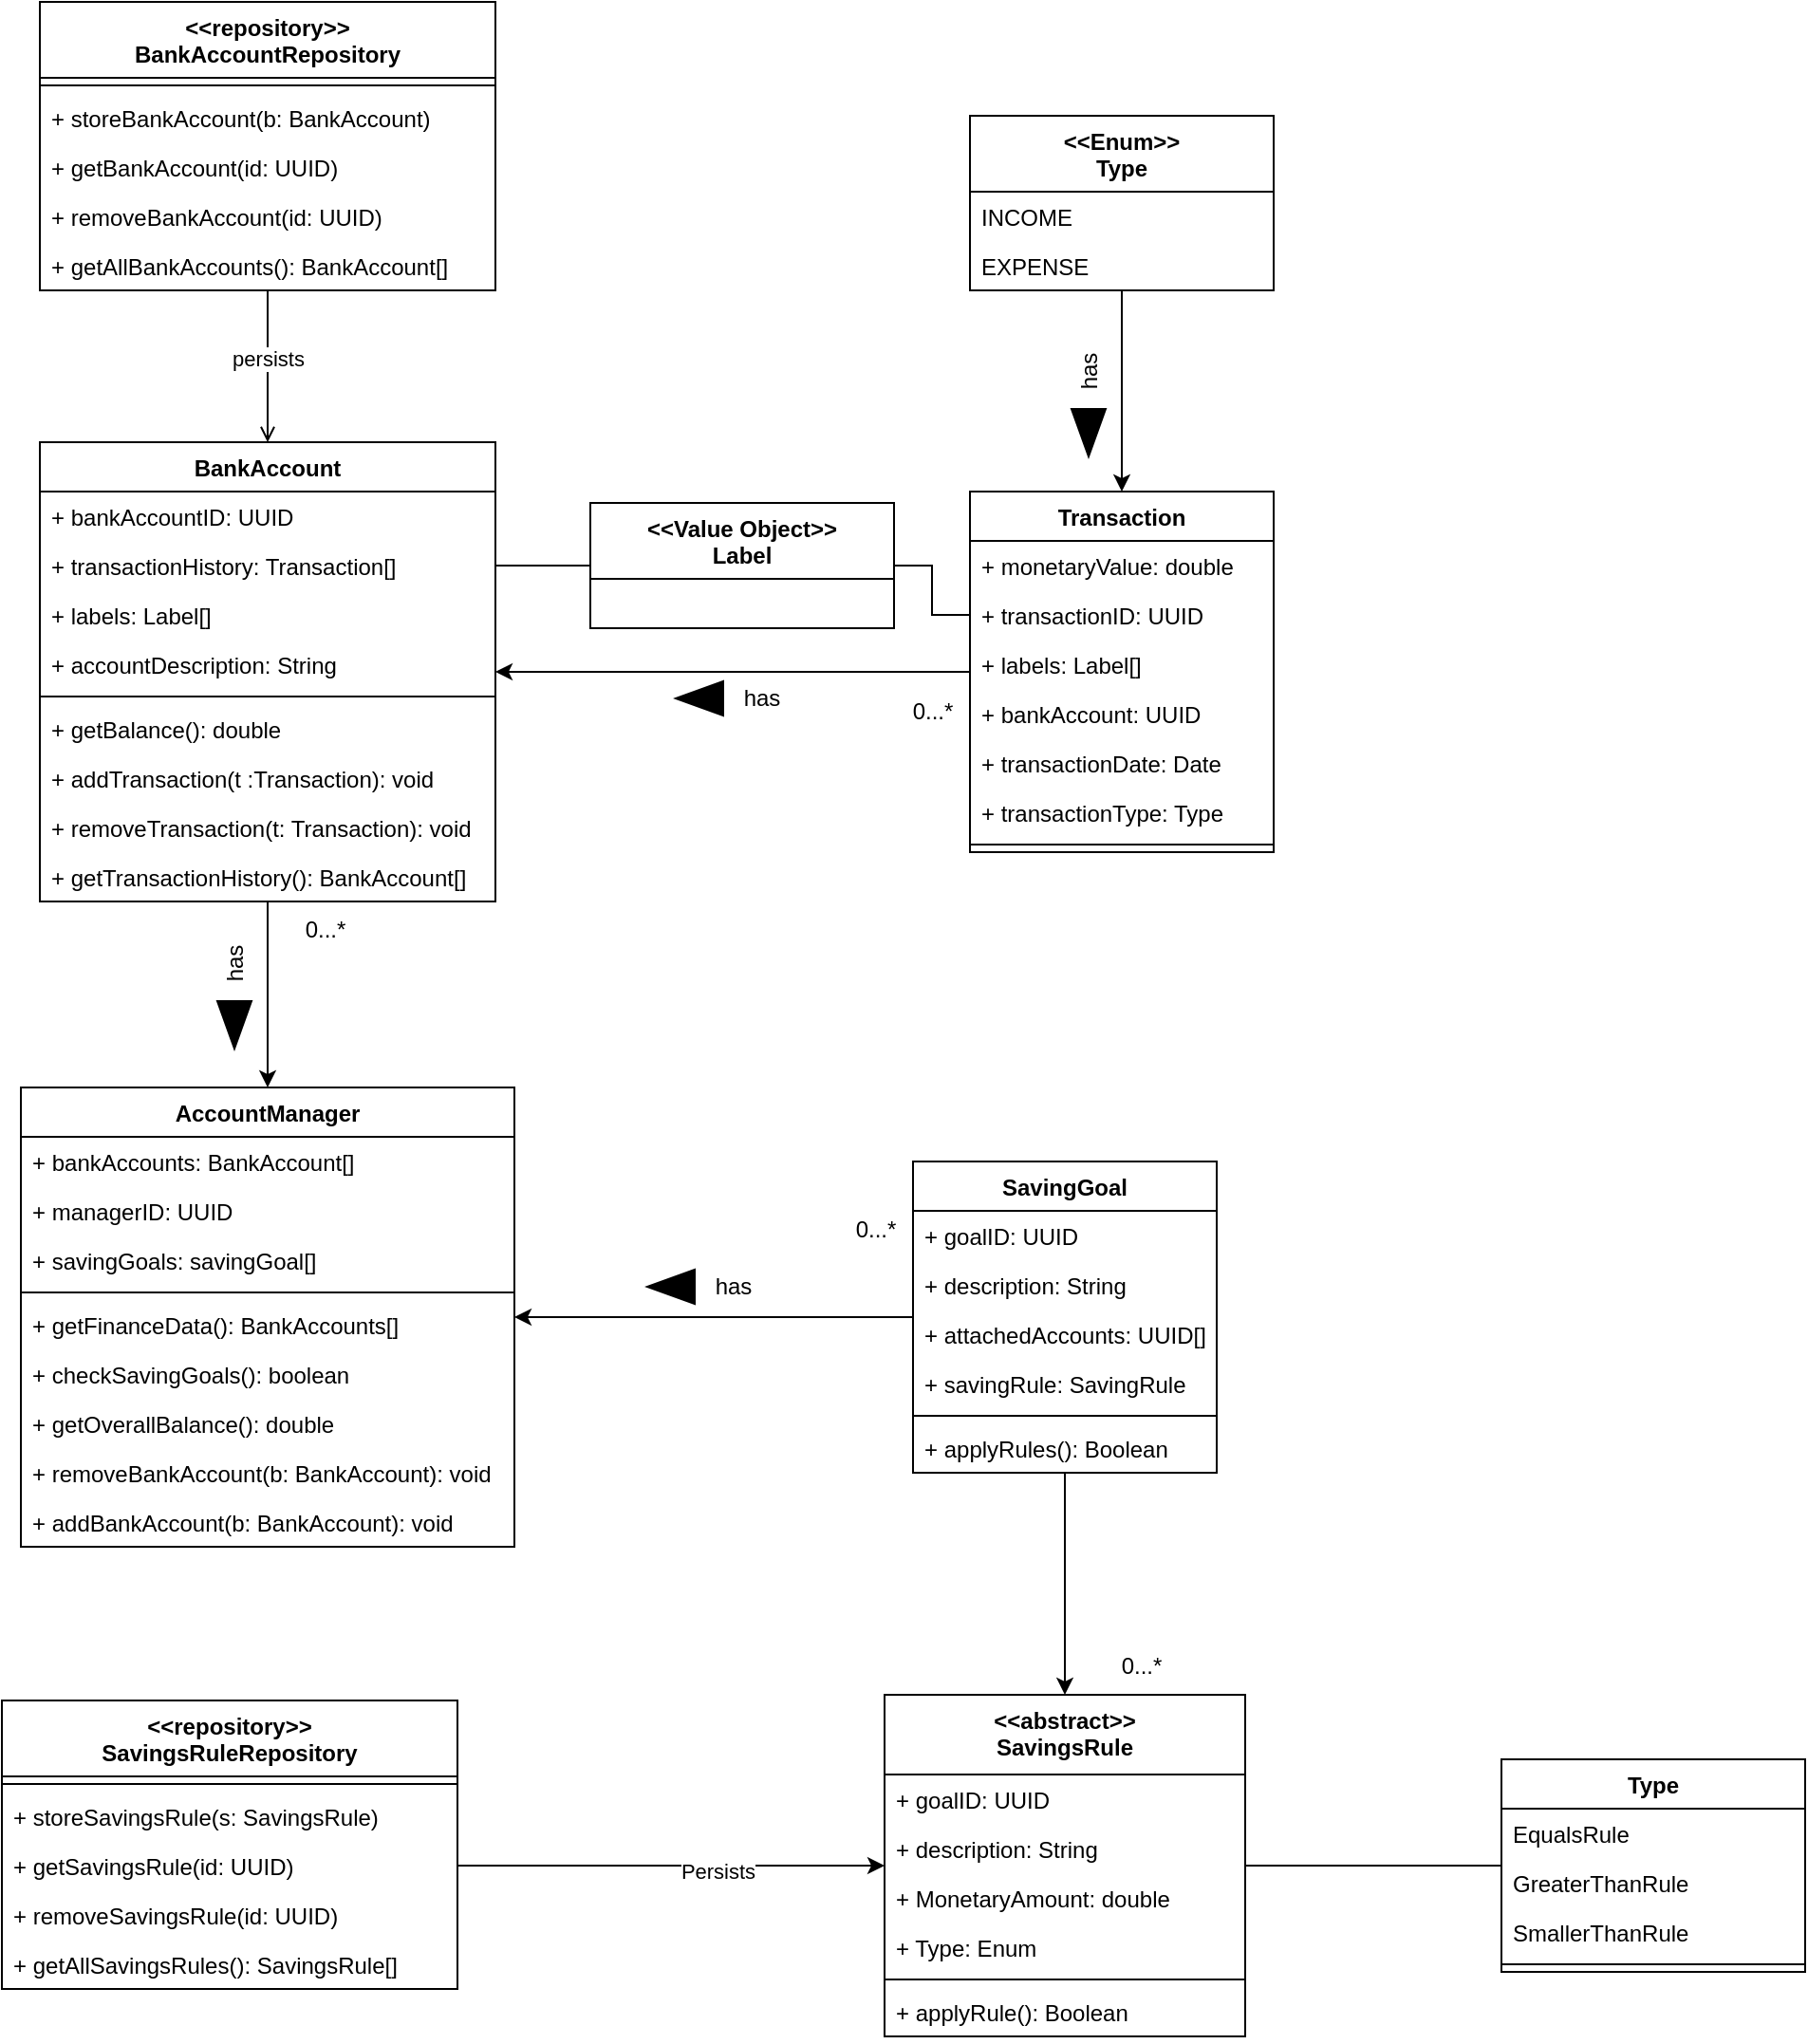 <mxfile version="22.1.4" type="device">
  <diagram name="Page-1" id="eCuE5EZKTcSu41lUQEn6">
    <mxGraphModel dx="1508" dy="1334" grid="1" gridSize="10" guides="1" tooltips="1" connect="1" arrows="1" fold="1" page="0" pageScale="1" pageWidth="827" pageHeight="1169" math="0" shadow="0">
      <root>
        <mxCell id="0" />
        <mxCell id="1" parent="0" />
        <mxCell id="WVjzI0nkyGnML-SLzWv1-44" style="edgeStyle=orthogonalEdgeStyle;rounded=0;orthogonalLoop=1;jettySize=auto;html=1;entryX=0.5;entryY=0;entryDx=0;entryDy=0;" edge="1" parent="1" source="WVjzI0nkyGnML-SLzWv1-3" target="WVjzI0nkyGnML-SLzWv1-25">
          <mxGeometry relative="1" as="geometry" />
        </mxCell>
        <mxCell id="WVjzI0nkyGnML-SLzWv1-3" value="BankAccount" style="swimlane;fontStyle=1;align=center;verticalAlign=top;childLayout=stackLayout;horizontal=1;startSize=26;horizontalStack=0;resizeParent=1;resizeParentMax=0;resizeLast=0;collapsible=1;marginBottom=0;whiteSpace=wrap;html=1;" vertex="1" parent="1">
          <mxGeometry x="100" y="90" width="240" height="242" as="geometry" />
        </mxCell>
        <mxCell id="WVjzI0nkyGnML-SLzWv1-18" value="+ bankAccountID: UUID" style="text;strokeColor=none;fillColor=none;align=left;verticalAlign=top;spacingLeft=4;spacingRight=4;overflow=hidden;rotatable=0;points=[[0,0.5],[1,0.5]];portConstraint=eastwest;whiteSpace=wrap;html=1;" vertex="1" parent="WVjzI0nkyGnML-SLzWv1-3">
          <mxGeometry y="26" width="240" height="26" as="geometry" />
        </mxCell>
        <mxCell id="WVjzI0nkyGnML-SLzWv1-4" value="+ transactionHistory: Transaction[]" style="text;strokeColor=none;fillColor=none;align=left;verticalAlign=top;spacingLeft=4;spacingRight=4;overflow=hidden;rotatable=0;points=[[0,0.5],[1,0.5]];portConstraint=eastwest;whiteSpace=wrap;html=1;" vertex="1" parent="WVjzI0nkyGnML-SLzWv1-3">
          <mxGeometry y="52" width="240" height="26" as="geometry" />
        </mxCell>
        <mxCell id="WVjzI0nkyGnML-SLzWv1-88" value="+ labels: Label[]" style="text;strokeColor=none;fillColor=none;align=left;verticalAlign=top;spacingLeft=4;spacingRight=4;overflow=hidden;rotatable=0;points=[[0,0.5],[1,0.5]];portConstraint=eastwest;whiteSpace=wrap;html=1;" vertex="1" parent="WVjzI0nkyGnML-SLzWv1-3">
          <mxGeometry y="78" width="240" height="26" as="geometry" />
        </mxCell>
        <mxCell id="WVjzI0nkyGnML-SLzWv1-24" value="+ accountDescription: String" style="text;strokeColor=none;fillColor=none;align=left;verticalAlign=top;spacingLeft=4;spacingRight=4;overflow=hidden;rotatable=0;points=[[0,0.5],[1,0.5]];portConstraint=eastwest;whiteSpace=wrap;html=1;" vertex="1" parent="WVjzI0nkyGnML-SLzWv1-3">
          <mxGeometry y="104" width="240" height="26" as="geometry" />
        </mxCell>
        <mxCell id="WVjzI0nkyGnML-SLzWv1-5" value="" style="line;strokeWidth=1;fillColor=none;align=left;verticalAlign=middle;spacingTop=-1;spacingLeft=3;spacingRight=3;rotatable=0;labelPosition=right;points=[];portConstraint=eastwest;strokeColor=inherit;" vertex="1" parent="WVjzI0nkyGnML-SLzWv1-3">
          <mxGeometry y="130" width="240" height="8" as="geometry" />
        </mxCell>
        <mxCell id="WVjzI0nkyGnML-SLzWv1-6" value="+ getBalance(): double" style="text;strokeColor=none;fillColor=none;align=left;verticalAlign=top;spacingLeft=4;spacingRight=4;overflow=hidden;rotatable=0;points=[[0,0.5],[1,0.5]];portConstraint=eastwest;whiteSpace=wrap;html=1;" vertex="1" parent="WVjzI0nkyGnML-SLzWv1-3">
          <mxGeometry y="138" width="240" height="26" as="geometry" />
        </mxCell>
        <mxCell id="WVjzI0nkyGnML-SLzWv1-22" value="+ addTransaction(t :Transaction): void" style="text;strokeColor=none;fillColor=none;align=left;verticalAlign=top;spacingLeft=4;spacingRight=4;overflow=hidden;rotatable=0;points=[[0,0.5],[1,0.5]];portConstraint=eastwest;whiteSpace=wrap;html=1;" vertex="1" parent="WVjzI0nkyGnML-SLzWv1-3">
          <mxGeometry y="164" width="240" height="26" as="geometry" />
        </mxCell>
        <mxCell id="WVjzI0nkyGnML-SLzWv1-23" value="+ removeTransaction(t: Transaction): void" style="text;strokeColor=none;fillColor=none;align=left;verticalAlign=top;spacingLeft=4;spacingRight=4;overflow=hidden;rotatable=0;points=[[0,0.5],[1,0.5]];portConstraint=eastwest;whiteSpace=wrap;html=1;" vertex="1" parent="WVjzI0nkyGnML-SLzWv1-3">
          <mxGeometry y="190" width="240" height="26" as="geometry" />
        </mxCell>
        <mxCell id="WVjzI0nkyGnML-SLzWv1-73" value="+ getTransactionHistory(): BankAccount[]" style="text;strokeColor=none;fillColor=none;align=left;verticalAlign=top;spacingLeft=4;spacingRight=4;overflow=hidden;rotatable=0;points=[[0,0.5],[1,0.5]];portConstraint=eastwest;whiteSpace=wrap;html=1;" vertex="1" parent="WVjzI0nkyGnML-SLzWv1-3">
          <mxGeometry y="216" width="240" height="26" as="geometry" />
        </mxCell>
        <mxCell id="WVjzI0nkyGnML-SLzWv1-13" value="Transaction" style="swimlane;fontStyle=1;align=center;verticalAlign=top;childLayout=stackLayout;horizontal=1;startSize=26;horizontalStack=0;resizeParent=1;resizeParentMax=0;resizeLast=0;collapsible=1;marginBottom=0;whiteSpace=wrap;html=1;" vertex="1" parent="1">
          <mxGeometry x="590" y="116" width="160" height="190" as="geometry" />
        </mxCell>
        <mxCell id="WVjzI0nkyGnML-SLzWv1-14" value="+ monetaryValue: double" style="text;strokeColor=none;fillColor=none;align=left;verticalAlign=top;spacingLeft=4;spacingRight=4;overflow=hidden;rotatable=0;points=[[0,0.5],[1,0.5]];portConstraint=eastwest;whiteSpace=wrap;html=1;" vertex="1" parent="WVjzI0nkyGnML-SLzWv1-13">
          <mxGeometry y="26" width="160" height="26" as="geometry" />
        </mxCell>
        <mxCell id="WVjzI0nkyGnML-SLzWv1-20" value="+ transactionID: UUID" style="text;strokeColor=none;fillColor=none;align=left;verticalAlign=top;spacingLeft=4;spacingRight=4;overflow=hidden;rotatable=0;points=[[0,0.5],[1,0.5]];portConstraint=eastwest;whiteSpace=wrap;html=1;" vertex="1" parent="WVjzI0nkyGnML-SLzWv1-13">
          <mxGeometry y="52" width="160" height="26" as="geometry" />
        </mxCell>
        <mxCell id="WVjzI0nkyGnML-SLzWv1-89" value="+ labels: Label[]" style="text;strokeColor=none;fillColor=none;align=left;verticalAlign=top;spacingLeft=4;spacingRight=4;overflow=hidden;rotatable=0;points=[[0,0.5],[1,0.5]];portConstraint=eastwest;whiteSpace=wrap;html=1;" vertex="1" parent="WVjzI0nkyGnML-SLzWv1-13">
          <mxGeometry y="78" width="160" height="26" as="geometry" />
        </mxCell>
        <mxCell id="WVjzI0nkyGnML-SLzWv1-30" value="+ bankAccount: UUID" style="text;strokeColor=none;fillColor=none;align=left;verticalAlign=top;spacingLeft=4;spacingRight=4;overflow=hidden;rotatable=0;points=[[0,0.5],[1,0.5]];portConstraint=eastwest;whiteSpace=wrap;html=1;" vertex="1" parent="WVjzI0nkyGnML-SLzWv1-13">
          <mxGeometry y="104" width="160" height="26" as="geometry" />
        </mxCell>
        <mxCell id="WVjzI0nkyGnML-SLzWv1-74" value="+ transactionDate: Date" style="text;strokeColor=none;fillColor=none;align=left;verticalAlign=top;spacingLeft=4;spacingRight=4;overflow=hidden;rotatable=0;points=[[0,0.5],[1,0.5]];portConstraint=eastwest;whiteSpace=wrap;html=1;" vertex="1" parent="WVjzI0nkyGnML-SLzWv1-13">
          <mxGeometry y="130" width="160" height="26" as="geometry" />
        </mxCell>
        <mxCell id="WVjzI0nkyGnML-SLzWv1-81" value="+ transactionType: Type" style="text;strokeColor=none;fillColor=none;align=left;verticalAlign=top;spacingLeft=4;spacingRight=4;overflow=hidden;rotatable=0;points=[[0,0.5],[1,0.5]];portConstraint=eastwest;whiteSpace=wrap;html=1;" vertex="1" parent="WVjzI0nkyGnML-SLzWv1-13">
          <mxGeometry y="156" width="160" height="26" as="geometry" />
        </mxCell>
        <mxCell id="WVjzI0nkyGnML-SLzWv1-15" value="" style="line;strokeWidth=1;fillColor=none;align=left;verticalAlign=middle;spacingTop=-1;spacingLeft=3;spacingRight=3;rotatable=0;labelPosition=right;points=[];portConstraint=eastwest;strokeColor=inherit;" vertex="1" parent="WVjzI0nkyGnML-SLzWv1-13">
          <mxGeometry y="182" width="160" height="8" as="geometry" />
        </mxCell>
        <mxCell id="WVjzI0nkyGnML-SLzWv1-21" style="edgeStyle=orthogonalEdgeStyle;rounded=0;orthogonalLoop=1;jettySize=auto;html=1;" edge="1" parent="1" source="WVjzI0nkyGnML-SLzWv1-13" target="WVjzI0nkyGnML-SLzWv1-3">
          <mxGeometry relative="1" as="geometry" />
        </mxCell>
        <mxCell id="WVjzI0nkyGnML-SLzWv1-25" value="AccountManager" style="swimlane;fontStyle=1;align=center;verticalAlign=top;childLayout=stackLayout;horizontal=1;startSize=26;horizontalStack=0;resizeParent=1;resizeParentMax=0;resizeLast=0;collapsible=1;marginBottom=0;whiteSpace=wrap;html=1;" vertex="1" parent="1">
          <mxGeometry x="90" y="430" width="260" height="242" as="geometry" />
        </mxCell>
        <mxCell id="WVjzI0nkyGnML-SLzWv1-26" value="+ bankAccounts: BankAccount[]" style="text;strokeColor=none;fillColor=none;align=left;verticalAlign=top;spacingLeft=4;spacingRight=4;overflow=hidden;rotatable=0;points=[[0,0.5],[1,0.5]];portConstraint=eastwest;whiteSpace=wrap;html=1;" vertex="1" parent="WVjzI0nkyGnML-SLzWv1-25">
          <mxGeometry y="26" width="260" height="26" as="geometry" />
        </mxCell>
        <mxCell id="WVjzI0nkyGnML-SLzWv1-27" value="+ managerID: UUID" style="text;strokeColor=none;fillColor=none;align=left;verticalAlign=top;spacingLeft=4;spacingRight=4;overflow=hidden;rotatable=0;points=[[0,0.5],[1,0.5]];portConstraint=eastwest;whiteSpace=wrap;html=1;" vertex="1" parent="WVjzI0nkyGnML-SLzWv1-25">
          <mxGeometry y="52" width="260" height="26" as="geometry" />
        </mxCell>
        <mxCell id="WVjzI0nkyGnML-SLzWv1-32" value="+ savingGoals: savingGoal[]" style="text;strokeColor=none;fillColor=none;align=left;verticalAlign=top;spacingLeft=4;spacingRight=4;overflow=hidden;rotatable=0;points=[[0,0.5],[1,0.5]];portConstraint=eastwest;whiteSpace=wrap;html=1;" vertex="1" parent="WVjzI0nkyGnML-SLzWv1-25">
          <mxGeometry y="78" width="260" height="26" as="geometry" />
        </mxCell>
        <mxCell id="WVjzI0nkyGnML-SLzWv1-28" value="" style="line;strokeWidth=1;fillColor=none;align=left;verticalAlign=middle;spacingTop=-1;spacingLeft=3;spacingRight=3;rotatable=0;labelPosition=right;points=[];portConstraint=eastwest;strokeColor=inherit;" vertex="1" parent="WVjzI0nkyGnML-SLzWv1-25">
          <mxGeometry y="104" width="260" height="8" as="geometry" />
        </mxCell>
        <mxCell id="WVjzI0nkyGnML-SLzWv1-29" value="+ getFinanceData(): BankAccounts[]" style="text;strokeColor=none;fillColor=none;align=left;verticalAlign=top;spacingLeft=4;spacingRight=4;overflow=hidden;rotatable=0;points=[[0,0.5],[1,0.5]];portConstraint=eastwest;whiteSpace=wrap;html=1;" vertex="1" parent="WVjzI0nkyGnML-SLzWv1-25">
          <mxGeometry y="112" width="260" height="26" as="geometry" />
        </mxCell>
        <mxCell id="WVjzI0nkyGnML-SLzWv1-76" value="+ checkSavingGoals(): boolean" style="text;strokeColor=none;fillColor=none;align=left;verticalAlign=top;spacingLeft=4;spacingRight=4;overflow=hidden;rotatable=0;points=[[0,0.5],[1,0.5]];portConstraint=eastwest;whiteSpace=wrap;html=1;" vertex="1" parent="WVjzI0nkyGnML-SLzWv1-25">
          <mxGeometry y="138" width="260" height="26" as="geometry" />
        </mxCell>
        <mxCell id="WVjzI0nkyGnML-SLzWv1-77" value="+ getOverallBalance(): double" style="text;strokeColor=none;fillColor=none;align=left;verticalAlign=top;spacingLeft=4;spacingRight=4;overflow=hidden;rotatable=0;points=[[0,0.5],[1,0.5]];portConstraint=eastwest;whiteSpace=wrap;html=1;" vertex="1" parent="WVjzI0nkyGnML-SLzWv1-25">
          <mxGeometry y="164" width="260" height="26" as="geometry" />
        </mxCell>
        <mxCell id="WVjzI0nkyGnML-SLzWv1-79" value="+ removeBankAccount(b: BankAccount): void" style="text;strokeColor=none;fillColor=none;align=left;verticalAlign=top;spacingLeft=4;spacingRight=4;overflow=hidden;rotatable=0;points=[[0,0.5],[1,0.5]];portConstraint=eastwest;whiteSpace=wrap;html=1;" vertex="1" parent="WVjzI0nkyGnML-SLzWv1-25">
          <mxGeometry y="190" width="260" height="26" as="geometry" />
        </mxCell>
        <mxCell id="WVjzI0nkyGnML-SLzWv1-78" value="+ addBankAccount(b: BankAccount): void" style="text;strokeColor=none;fillColor=none;align=left;verticalAlign=top;spacingLeft=4;spacingRight=4;overflow=hidden;rotatable=0;points=[[0,0.5],[1,0.5]];portConstraint=eastwest;whiteSpace=wrap;html=1;" vertex="1" parent="WVjzI0nkyGnML-SLzWv1-25">
          <mxGeometry y="216" width="260" height="26" as="geometry" />
        </mxCell>
        <mxCell id="WVjzI0nkyGnML-SLzWv1-45" style="edgeStyle=orthogonalEdgeStyle;rounded=0;orthogonalLoop=1;jettySize=auto;html=1;" edge="1" parent="1" source="WVjzI0nkyGnML-SLzWv1-33" target="WVjzI0nkyGnML-SLzWv1-25">
          <mxGeometry relative="1" as="geometry" />
        </mxCell>
        <mxCell id="WVjzI0nkyGnML-SLzWv1-164" style="edgeStyle=orthogonalEdgeStyle;rounded=0;orthogonalLoop=1;jettySize=auto;html=1;entryX=0.5;entryY=0;entryDx=0;entryDy=0;" edge="1" parent="1" source="WVjzI0nkyGnML-SLzWv1-33" target="WVjzI0nkyGnML-SLzWv1-121">
          <mxGeometry relative="1" as="geometry" />
        </mxCell>
        <mxCell id="WVjzI0nkyGnML-SLzWv1-33" value="SavingGoal" style="swimlane;fontStyle=1;align=center;verticalAlign=top;childLayout=stackLayout;horizontal=1;startSize=26;horizontalStack=0;resizeParent=1;resizeParentMax=0;resizeLast=0;collapsible=1;marginBottom=0;whiteSpace=wrap;html=1;" vertex="1" parent="1">
          <mxGeometry x="560" y="469" width="160" height="164" as="geometry" />
        </mxCell>
        <mxCell id="WVjzI0nkyGnML-SLzWv1-34" value="+ goalID: UUID" style="text;strokeColor=none;fillColor=none;align=left;verticalAlign=top;spacingLeft=4;spacingRight=4;overflow=hidden;rotatable=0;points=[[0,0.5],[1,0.5]];portConstraint=eastwest;whiteSpace=wrap;html=1;" vertex="1" parent="WVjzI0nkyGnML-SLzWv1-33">
          <mxGeometry y="26" width="160" height="26" as="geometry" />
        </mxCell>
        <mxCell id="WVjzI0nkyGnML-SLzWv1-19" value="+ description: String" style="text;strokeColor=none;fillColor=none;align=left;verticalAlign=top;spacingLeft=4;spacingRight=4;overflow=hidden;rotatable=0;points=[[0,0.5],[1,0.5]];portConstraint=eastwest;whiteSpace=wrap;html=1;" vertex="1" parent="WVjzI0nkyGnML-SLzWv1-33">
          <mxGeometry y="52" width="160" height="26" as="geometry" />
        </mxCell>
        <mxCell id="WVjzI0nkyGnML-SLzWv1-153" value="+ attachedAccounts: UUID[]" style="text;strokeColor=none;fillColor=none;align=left;verticalAlign=top;spacingLeft=4;spacingRight=4;overflow=hidden;rotatable=0;points=[[0,0.5],[1,0.5]];portConstraint=eastwest;whiteSpace=wrap;html=1;" vertex="1" parent="WVjzI0nkyGnML-SLzWv1-33">
          <mxGeometry y="78" width="160" height="26" as="geometry" />
        </mxCell>
        <mxCell id="WVjzI0nkyGnML-SLzWv1-38" value="+ savingRule: SavingRule" style="text;strokeColor=none;fillColor=none;align=left;verticalAlign=top;spacingLeft=4;spacingRight=4;overflow=hidden;rotatable=0;points=[[0,0.5],[1,0.5]];portConstraint=eastwest;whiteSpace=wrap;html=1;" vertex="1" parent="WVjzI0nkyGnML-SLzWv1-33">
          <mxGeometry y="104" width="160" height="26" as="geometry" />
        </mxCell>
        <mxCell id="WVjzI0nkyGnML-SLzWv1-35" value="" style="line;strokeWidth=1;fillColor=none;align=left;verticalAlign=middle;spacingTop=-1;spacingLeft=3;spacingRight=3;rotatable=0;labelPosition=right;points=[];portConstraint=eastwest;strokeColor=inherit;" vertex="1" parent="WVjzI0nkyGnML-SLzWv1-33">
          <mxGeometry y="130" width="160" height="8" as="geometry" />
        </mxCell>
        <mxCell id="WVjzI0nkyGnML-SLzWv1-36" value="+ applyRules(): Boolean" style="text;strokeColor=none;fillColor=none;align=left;verticalAlign=top;spacingLeft=4;spacingRight=4;overflow=hidden;rotatable=0;points=[[0,0.5],[1,0.5]];portConstraint=eastwest;whiteSpace=wrap;html=1;" vertex="1" parent="WVjzI0nkyGnML-SLzWv1-33">
          <mxGeometry y="138" width="160" height="26" as="geometry" />
        </mxCell>
        <mxCell id="WVjzI0nkyGnML-SLzWv1-71" style="edgeStyle=orthogonalEdgeStyle;rounded=0;orthogonalLoop=1;jettySize=auto;html=1;entryX=0.5;entryY=0;entryDx=0;entryDy=0;endArrow=open;endFill=0;" edge="1" parent="1" source="WVjzI0nkyGnML-SLzWv1-62" target="WVjzI0nkyGnML-SLzWv1-3">
          <mxGeometry relative="1" as="geometry" />
        </mxCell>
        <mxCell id="WVjzI0nkyGnML-SLzWv1-72" value="persists" style="edgeLabel;html=1;align=center;verticalAlign=middle;resizable=0;points=[];" vertex="1" connectable="0" parent="WVjzI0nkyGnML-SLzWv1-71">
          <mxGeometry x="-0.11" relative="1" as="geometry">
            <mxPoint as="offset" />
          </mxGeometry>
        </mxCell>
        <mxCell id="WVjzI0nkyGnML-SLzWv1-62" value="&amp;lt;&amp;lt;repository&amp;gt;&amp;gt;&lt;br&gt;BankAccountRepository" style="swimlane;fontStyle=1;align=center;verticalAlign=top;childLayout=stackLayout;horizontal=1;startSize=40;horizontalStack=0;resizeParent=1;resizeParentMax=0;resizeLast=0;collapsible=1;marginBottom=0;whiteSpace=wrap;html=1;" vertex="1" parent="1">
          <mxGeometry x="100" y="-142" width="240" height="152" as="geometry" />
        </mxCell>
        <mxCell id="WVjzI0nkyGnML-SLzWv1-66" value="" style="line;strokeWidth=1;fillColor=none;align=left;verticalAlign=middle;spacingTop=-1;spacingLeft=3;spacingRight=3;rotatable=0;labelPosition=right;points=[];portConstraint=eastwest;strokeColor=inherit;" vertex="1" parent="WVjzI0nkyGnML-SLzWv1-62">
          <mxGeometry y="40" width="240" height="8" as="geometry" />
        </mxCell>
        <mxCell id="WVjzI0nkyGnML-SLzWv1-67" value="+ storeBankAccount(b: BankAccount)" style="text;strokeColor=none;fillColor=none;align=left;verticalAlign=top;spacingLeft=4;spacingRight=4;overflow=hidden;rotatable=0;points=[[0,0.5],[1,0.5]];portConstraint=eastwest;whiteSpace=wrap;html=1;" vertex="1" parent="WVjzI0nkyGnML-SLzWv1-62">
          <mxGeometry y="48" width="240" height="26" as="geometry" />
        </mxCell>
        <mxCell id="WVjzI0nkyGnML-SLzWv1-68" value="+ getBankAccount(id: UUID)" style="text;strokeColor=none;fillColor=none;align=left;verticalAlign=top;spacingLeft=4;spacingRight=4;overflow=hidden;rotatable=0;points=[[0,0.5],[1,0.5]];portConstraint=eastwest;whiteSpace=wrap;html=1;" vertex="1" parent="WVjzI0nkyGnML-SLzWv1-62">
          <mxGeometry y="74" width="240" height="26" as="geometry" />
        </mxCell>
        <mxCell id="WVjzI0nkyGnML-SLzWv1-69" value="+ removeBankAccount(id: UUID)" style="text;strokeColor=none;fillColor=none;align=left;verticalAlign=top;spacingLeft=4;spacingRight=4;overflow=hidden;rotatable=0;points=[[0,0.5],[1,0.5]];portConstraint=eastwest;whiteSpace=wrap;html=1;" vertex="1" parent="WVjzI0nkyGnML-SLzWv1-62">
          <mxGeometry y="100" width="240" height="26" as="geometry" />
        </mxCell>
        <mxCell id="WVjzI0nkyGnML-SLzWv1-37" value="+ getAllBankAccounts(): BankAccount[]" style="text;strokeColor=none;fillColor=none;align=left;verticalAlign=top;spacingLeft=4;spacingRight=4;overflow=hidden;rotatable=0;points=[[0,0.5],[1,0.5]];portConstraint=eastwest;whiteSpace=wrap;html=1;" vertex="1" parent="WVjzI0nkyGnML-SLzWv1-62">
          <mxGeometry y="126" width="240" height="26" as="geometry" />
        </mxCell>
        <mxCell id="WVjzI0nkyGnML-SLzWv1-86" style="edgeStyle=orthogonalEdgeStyle;rounded=0;orthogonalLoop=1;jettySize=auto;html=1;" edge="1" parent="1" source="WVjzI0nkyGnML-SLzWv1-82" target="WVjzI0nkyGnML-SLzWv1-13">
          <mxGeometry relative="1" as="geometry" />
        </mxCell>
        <mxCell id="WVjzI0nkyGnML-SLzWv1-82" value="&amp;lt;&amp;lt;Enum&amp;gt;&amp;gt;&lt;br&gt;Type" style="swimlane;fontStyle=1;align=center;verticalAlign=top;childLayout=stackLayout;horizontal=1;startSize=40;horizontalStack=0;resizeParent=1;resizeParentMax=0;resizeLast=0;collapsible=1;marginBottom=0;whiteSpace=wrap;html=1;" vertex="1" parent="1">
          <mxGeometry x="590" y="-82" width="160" height="92" as="geometry" />
        </mxCell>
        <mxCell id="WVjzI0nkyGnML-SLzWv1-83" value="INCOME" style="text;strokeColor=none;fillColor=none;align=left;verticalAlign=top;spacingLeft=4;spacingRight=4;overflow=hidden;rotatable=0;points=[[0,0.5],[1,0.5]];portConstraint=eastwest;whiteSpace=wrap;html=1;" vertex="1" parent="WVjzI0nkyGnML-SLzWv1-82">
          <mxGeometry y="40" width="160" height="26" as="geometry" />
        </mxCell>
        <mxCell id="WVjzI0nkyGnML-SLzWv1-87" value="EXPENSE" style="text;strokeColor=none;fillColor=none;align=left;verticalAlign=top;spacingLeft=4;spacingRight=4;overflow=hidden;rotatable=0;points=[[0,0.5],[1,0.5]];portConstraint=eastwest;whiteSpace=wrap;html=1;" vertex="1" parent="WVjzI0nkyGnML-SLzWv1-82">
          <mxGeometry y="66" width="160" height="26" as="geometry" />
        </mxCell>
        <mxCell id="WVjzI0nkyGnML-SLzWv1-93" style="edgeStyle=orthogonalEdgeStyle;rounded=0;orthogonalLoop=1;jettySize=auto;html=1;endArrow=none;endFill=0;" edge="1" parent="1" source="WVjzI0nkyGnML-SLzWv1-90" target="WVjzI0nkyGnML-SLzWv1-4">
          <mxGeometry relative="1" as="geometry" />
        </mxCell>
        <mxCell id="WVjzI0nkyGnML-SLzWv1-96" style="edgeStyle=orthogonalEdgeStyle;rounded=0;orthogonalLoop=1;jettySize=auto;html=1;entryX=0;entryY=0.5;entryDx=0;entryDy=0;endArrow=none;endFill=0;" edge="1" parent="1" source="WVjzI0nkyGnML-SLzWv1-90" target="WVjzI0nkyGnML-SLzWv1-20">
          <mxGeometry relative="1" as="geometry" />
        </mxCell>
        <mxCell id="WVjzI0nkyGnML-SLzWv1-90" value="&amp;lt;&amp;lt;Value Object&amp;gt;&amp;gt;&lt;br&gt;Label" style="swimlane;fontStyle=1;align=center;verticalAlign=top;childLayout=stackLayout;horizontal=1;startSize=40;horizontalStack=0;resizeParent=1;resizeParentMax=0;resizeLast=0;collapsible=1;marginBottom=0;whiteSpace=wrap;html=1;" vertex="1" parent="1">
          <mxGeometry x="390" y="122" width="160" height="66" as="geometry" />
        </mxCell>
        <mxCell id="WVjzI0nkyGnML-SLzWv1-98" value="0...*" style="text;html=1;align=center;verticalAlign=middle;resizable=0;points=[];autosize=1;strokeColor=none;fillColor=none;" vertex="1" parent="1">
          <mxGeometry x="230" y="332" width="40" height="30" as="geometry" />
        </mxCell>
        <mxCell id="WVjzI0nkyGnML-SLzWv1-99" value="0...*" style="text;html=1;align=center;verticalAlign=middle;resizable=0;points=[];autosize=1;strokeColor=none;fillColor=none;" vertex="1" parent="1">
          <mxGeometry x="520" y="490" width="40" height="30" as="geometry" />
        </mxCell>
        <mxCell id="WVjzI0nkyGnML-SLzWv1-100" value="0...*" style="text;html=1;align=center;verticalAlign=middle;resizable=0;points=[];autosize=1;strokeColor=none;fillColor=none;" vertex="1" parent="1">
          <mxGeometry x="550" y="217" width="40" height="30" as="geometry" />
        </mxCell>
        <mxCell id="WVjzI0nkyGnML-SLzWv1-104" value="" style="group;rotation=-90;" vertex="1" connectable="0" parent="1">
          <mxGeometry x="170" y="362" width="65" height="30" as="geometry" />
        </mxCell>
        <mxCell id="WVjzI0nkyGnML-SLzWv1-102" value="has" style="text;html=1;align=center;verticalAlign=middle;resizable=0;points=[];autosize=1;strokeColor=none;fillColor=none;rotation=-90;" vertex="1" parent="WVjzI0nkyGnML-SLzWv1-104">
          <mxGeometry x="13" y="-12" width="40" height="30" as="geometry" />
        </mxCell>
        <mxCell id="WVjzI0nkyGnML-SLzWv1-103" value="" style="triangle;whiteSpace=wrap;html=1;rotation=-270;fillColor=#000000;" vertex="1" parent="WVjzI0nkyGnML-SLzWv1-104">
          <mxGeometry x="20" y="26" width="25" height="18" as="geometry" />
        </mxCell>
        <mxCell id="WVjzI0nkyGnML-SLzWv1-105" value="" style="group" vertex="1" connectable="0" parent="1">
          <mxGeometry x="435" y="210" width="65" height="30" as="geometry" />
        </mxCell>
        <mxCell id="WVjzI0nkyGnML-SLzWv1-106" value="has" style="text;html=1;align=center;verticalAlign=middle;resizable=0;points=[];autosize=1;strokeColor=none;fillColor=none;" vertex="1" parent="WVjzI0nkyGnML-SLzWv1-105">
          <mxGeometry x="25" width="40" height="30" as="geometry" />
        </mxCell>
        <mxCell id="WVjzI0nkyGnML-SLzWv1-107" value="" style="triangle;whiteSpace=wrap;html=1;rotation=-180;fillColor=#000000;" vertex="1" parent="WVjzI0nkyGnML-SLzWv1-105">
          <mxGeometry y="6" width="25" height="18" as="geometry" />
        </mxCell>
        <mxCell id="WVjzI0nkyGnML-SLzWv1-108" value="" style="group;rotation=-90;" vertex="1" connectable="0" parent="1">
          <mxGeometry x="620" y="50" width="110" height="132" as="geometry" />
        </mxCell>
        <mxCell id="WVjzI0nkyGnML-SLzWv1-109" value="has" style="text;html=1;align=center;verticalAlign=middle;resizable=0;points=[];autosize=1;strokeColor=none;fillColor=none;rotation=-90;" vertex="1" parent="WVjzI0nkyGnML-SLzWv1-108">
          <mxGeometry x="13" y="-12" width="40" height="30" as="geometry" />
        </mxCell>
        <mxCell id="WVjzI0nkyGnML-SLzWv1-110" value="" style="triangle;whiteSpace=wrap;html=1;rotation=-270;fillColor=#000000;" vertex="1" parent="WVjzI0nkyGnML-SLzWv1-108">
          <mxGeometry x="20" y="26" width="25" height="18" as="geometry" />
        </mxCell>
        <mxCell id="WVjzI0nkyGnML-SLzWv1-111" value="" style="group" vertex="1" connectable="0" parent="1">
          <mxGeometry x="420" y="520" width="65" height="30" as="geometry" />
        </mxCell>
        <mxCell id="WVjzI0nkyGnML-SLzWv1-112" value="has" style="text;html=1;align=center;verticalAlign=middle;resizable=0;points=[];autosize=1;strokeColor=none;fillColor=none;" vertex="1" parent="WVjzI0nkyGnML-SLzWv1-111">
          <mxGeometry x="25" width="40" height="30" as="geometry" />
        </mxCell>
        <mxCell id="WVjzI0nkyGnML-SLzWv1-113" value="" style="triangle;whiteSpace=wrap;html=1;rotation=-180;fillColor=#000000;" vertex="1" parent="WVjzI0nkyGnML-SLzWv1-111">
          <mxGeometry y="6" width="25" height="18" as="geometry" />
        </mxCell>
        <mxCell id="WVjzI0nkyGnML-SLzWv1-114" value="&amp;lt;&amp;lt;repository&amp;gt;&amp;gt;&lt;br&gt;SavingsRuleRepository" style="swimlane;fontStyle=1;align=center;verticalAlign=top;childLayout=stackLayout;horizontal=1;startSize=40;horizontalStack=0;resizeParent=1;resizeParentMax=0;resizeLast=0;collapsible=1;marginBottom=0;whiteSpace=wrap;html=1;" vertex="1" parent="1">
          <mxGeometry x="80" y="753" width="240" height="152" as="geometry" />
        </mxCell>
        <mxCell id="WVjzI0nkyGnML-SLzWv1-115" value="" style="line;strokeWidth=1;fillColor=none;align=left;verticalAlign=middle;spacingTop=-1;spacingLeft=3;spacingRight=3;rotatable=0;labelPosition=right;points=[];portConstraint=eastwest;strokeColor=inherit;" vertex="1" parent="WVjzI0nkyGnML-SLzWv1-114">
          <mxGeometry y="40" width="240" height="8" as="geometry" />
        </mxCell>
        <mxCell id="WVjzI0nkyGnML-SLzWv1-116" value="+ storeSavingsRule(s: SavingsRule)" style="text;strokeColor=none;fillColor=none;align=left;verticalAlign=top;spacingLeft=4;spacingRight=4;overflow=hidden;rotatable=0;points=[[0,0.5],[1,0.5]];portConstraint=eastwest;whiteSpace=wrap;html=1;" vertex="1" parent="WVjzI0nkyGnML-SLzWv1-114">
          <mxGeometry y="48" width="240" height="26" as="geometry" />
        </mxCell>
        <mxCell id="WVjzI0nkyGnML-SLzWv1-117" value="+ getSavingsRule(id: UUID)" style="text;strokeColor=none;fillColor=none;align=left;verticalAlign=top;spacingLeft=4;spacingRight=4;overflow=hidden;rotatable=0;points=[[0,0.5],[1,0.5]];portConstraint=eastwest;whiteSpace=wrap;html=1;" vertex="1" parent="WVjzI0nkyGnML-SLzWv1-114">
          <mxGeometry y="74" width="240" height="26" as="geometry" />
        </mxCell>
        <mxCell id="WVjzI0nkyGnML-SLzWv1-118" value="+ removeSavingsRule(id: UUID)" style="text;strokeColor=none;fillColor=none;align=left;verticalAlign=top;spacingLeft=4;spacingRight=4;overflow=hidden;rotatable=0;points=[[0,0.5],[1,0.5]];portConstraint=eastwest;whiteSpace=wrap;html=1;" vertex="1" parent="WVjzI0nkyGnML-SLzWv1-114">
          <mxGeometry y="100" width="240" height="26" as="geometry" />
        </mxCell>
        <mxCell id="WVjzI0nkyGnML-SLzWv1-119" value="+ getAllSavingsRules(): SavingsRule[]" style="text;strokeColor=none;fillColor=none;align=left;verticalAlign=top;spacingLeft=4;spacingRight=4;overflow=hidden;rotatable=0;points=[[0,0.5],[1,0.5]];portConstraint=eastwest;whiteSpace=wrap;html=1;" vertex="1" parent="WVjzI0nkyGnML-SLzWv1-114">
          <mxGeometry y="126" width="240" height="26" as="geometry" />
        </mxCell>
        <mxCell id="WVjzI0nkyGnML-SLzWv1-121" value="&amp;lt;&amp;lt;abstract&amp;gt;&amp;gt;&lt;br&gt;SavingsRule" style="swimlane;fontStyle=1;align=center;verticalAlign=top;childLayout=stackLayout;horizontal=1;startSize=42;horizontalStack=0;resizeParent=1;resizeParentMax=0;resizeLast=0;collapsible=1;marginBottom=0;whiteSpace=wrap;html=1;" vertex="1" parent="1">
          <mxGeometry x="545" y="750" width="190" height="180" as="geometry" />
        </mxCell>
        <mxCell id="WVjzI0nkyGnML-SLzWv1-122" value="+ goalID: UUID" style="text;strokeColor=none;fillColor=none;align=left;verticalAlign=top;spacingLeft=4;spacingRight=4;overflow=hidden;rotatable=0;points=[[0,0.5],[1,0.5]];portConstraint=eastwest;whiteSpace=wrap;html=1;" vertex="1" parent="WVjzI0nkyGnML-SLzWv1-121">
          <mxGeometry y="42" width="190" height="26" as="geometry" />
        </mxCell>
        <mxCell id="WVjzI0nkyGnML-SLzWv1-123" value="+ description: String" style="text;strokeColor=none;fillColor=none;align=left;verticalAlign=top;spacingLeft=4;spacingRight=4;overflow=hidden;rotatable=0;points=[[0,0.5],[1,0.5]];portConstraint=eastwest;whiteSpace=wrap;html=1;" vertex="1" parent="WVjzI0nkyGnML-SLzWv1-121">
          <mxGeometry y="68" width="190" height="26" as="geometry" />
        </mxCell>
        <mxCell id="WVjzI0nkyGnML-SLzWv1-124" value="+ MonetaryAmount: double" style="text;strokeColor=none;fillColor=none;align=left;verticalAlign=top;spacingLeft=4;spacingRight=4;overflow=hidden;rotatable=0;points=[[0,0.5],[1,0.5]];portConstraint=eastwest;whiteSpace=wrap;html=1;" vertex="1" parent="WVjzI0nkyGnML-SLzWv1-121">
          <mxGeometry y="94" width="190" height="26" as="geometry" />
        </mxCell>
        <mxCell id="WVjzI0nkyGnML-SLzWv1-137" value="+ Type: Enum" style="text;strokeColor=none;fillColor=none;align=left;verticalAlign=top;spacingLeft=4;spacingRight=4;overflow=hidden;rotatable=0;points=[[0,0.5],[1,0.5]];portConstraint=eastwest;whiteSpace=wrap;html=1;" vertex="1" parent="WVjzI0nkyGnML-SLzWv1-121">
          <mxGeometry y="120" width="190" height="26" as="geometry" />
        </mxCell>
        <mxCell id="WVjzI0nkyGnML-SLzWv1-125" value="" style="line;strokeWidth=1;fillColor=none;align=left;verticalAlign=middle;spacingTop=-1;spacingLeft=3;spacingRight=3;rotatable=0;labelPosition=right;points=[];portConstraint=eastwest;strokeColor=inherit;" vertex="1" parent="WVjzI0nkyGnML-SLzWv1-121">
          <mxGeometry y="146" width="190" height="8" as="geometry" />
        </mxCell>
        <mxCell id="WVjzI0nkyGnML-SLzWv1-126" value="+ applyRule(): Boolean" style="text;strokeColor=none;fillColor=none;align=left;verticalAlign=top;spacingLeft=4;spacingRight=4;overflow=hidden;rotatable=0;points=[[0,0.5],[1,0.5]];portConstraint=eastwest;whiteSpace=wrap;html=1;" vertex="1" parent="WVjzI0nkyGnML-SLzWv1-121">
          <mxGeometry y="154" width="190" height="26" as="geometry" />
        </mxCell>
        <mxCell id="WVjzI0nkyGnML-SLzWv1-127" style="edgeStyle=orthogonalEdgeStyle;rounded=0;orthogonalLoop=1;jettySize=auto;html=1;" edge="1" parent="1" source="WVjzI0nkyGnML-SLzWv1-117" target="WVjzI0nkyGnML-SLzWv1-121">
          <mxGeometry relative="1" as="geometry" />
        </mxCell>
        <mxCell id="WVjzI0nkyGnML-SLzWv1-128" value="Persists" style="edgeLabel;html=1;align=center;verticalAlign=middle;resizable=0;points=[];" vertex="1" connectable="0" parent="WVjzI0nkyGnML-SLzWv1-127">
          <mxGeometry x="0.216" y="-3" relative="1" as="geometry">
            <mxPoint as="offset" />
          </mxGeometry>
        </mxCell>
        <mxCell id="WVjzI0nkyGnML-SLzWv1-148" style="edgeStyle=orthogonalEdgeStyle;rounded=0;orthogonalLoop=1;jettySize=auto;html=1;endArrow=none;endFill=0;" edge="1" parent="1" source="WVjzI0nkyGnML-SLzWv1-138" target="WVjzI0nkyGnML-SLzWv1-121">
          <mxGeometry relative="1" as="geometry" />
        </mxCell>
        <mxCell id="WVjzI0nkyGnML-SLzWv1-138" value="Type" style="swimlane;fontStyle=1;align=center;verticalAlign=top;childLayout=stackLayout;horizontal=1;startSize=26;horizontalStack=0;resizeParent=1;resizeParentMax=0;resizeLast=0;collapsible=1;marginBottom=0;whiteSpace=wrap;html=1;" vertex="1" parent="1">
          <mxGeometry x="870" y="784" width="160" height="112" as="geometry" />
        </mxCell>
        <mxCell id="WVjzI0nkyGnML-SLzWv1-70" value="EqualsRule&lt;br&gt;" style="text;strokeColor=none;fillColor=none;align=left;verticalAlign=top;spacingLeft=4;spacingRight=4;overflow=hidden;rotatable=0;points=[[0,0.5],[1,0.5]];portConstraint=eastwest;whiteSpace=wrap;html=1;" vertex="1" parent="WVjzI0nkyGnML-SLzWv1-138">
          <mxGeometry y="26" width="160" height="26" as="geometry" />
        </mxCell>
        <mxCell id="WVjzI0nkyGnML-SLzWv1-163" value="GreaterThanRule" style="text;strokeColor=none;fillColor=none;align=left;verticalAlign=top;spacingLeft=4;spacingRight=4;overflow=hidden;rotatable=0;points=[[0,0.5],[1,0.5]];portConstraint=eastwest;whiteSpace=wrap;html=1;" vertex="1" parent="WVjzI0nkyGnML-SLzWv1-138">
          <mxGeometry y="52" width="160" height="26" as="geometry" />
        </mxCell>
        <mxCell id="WVjzI0nkyGnML-SLzWv1-162" value="SmallerThanRule" style="text;strokeColor=none;fillColor=none;align=left;verticalAlign=top;spacingLeft=4;spacingRight=4;overflow=hidden;rotatable=0;points=[[0,0.5],[1,0.5]];portConstraint=eastwest;whiteSpace=wrap;html=1;" vertex="1" parent="WVjzI0nkyGnML-SLzWv1-138">
          <mxGeometry y="78" width="160" height="26" as="geometry" />
        </mxCell>
        <mxCell id="WVjzI0nkyGnML-SLzWv1-140" value="" style="line;strokeWidth=1;fillColor=none;align=left;verticalAlign=middle;spacingTop=-1;spacingLeft=3;spacingRight=3;rotatable=0;labelPosition=right;points=[];portConstraint=eastwest;strokeColor=inherit;" vertex="1" parent="WVjzI0nkyGnML-SLzWv1-138">
          <mxGeometry y="104" width="160" height="8" as="geometry" />
        </mxCell>
        <mxCell id="WVjzI0nkyGnML-SLzWv1-165" value="0...*" style="text;html=1;align=center;verticalAlign=middle;resizable=0;points=[];autosize=1;strokeColor=none;fillColor=none;" vertex="1" parent="1">
          <mxGeometry x="660" y="720" width="40" height="30" as="geometry" />
        </mxCell>
      </root>
    </mxGraphModel>
  </diagram>
</mxfile>
